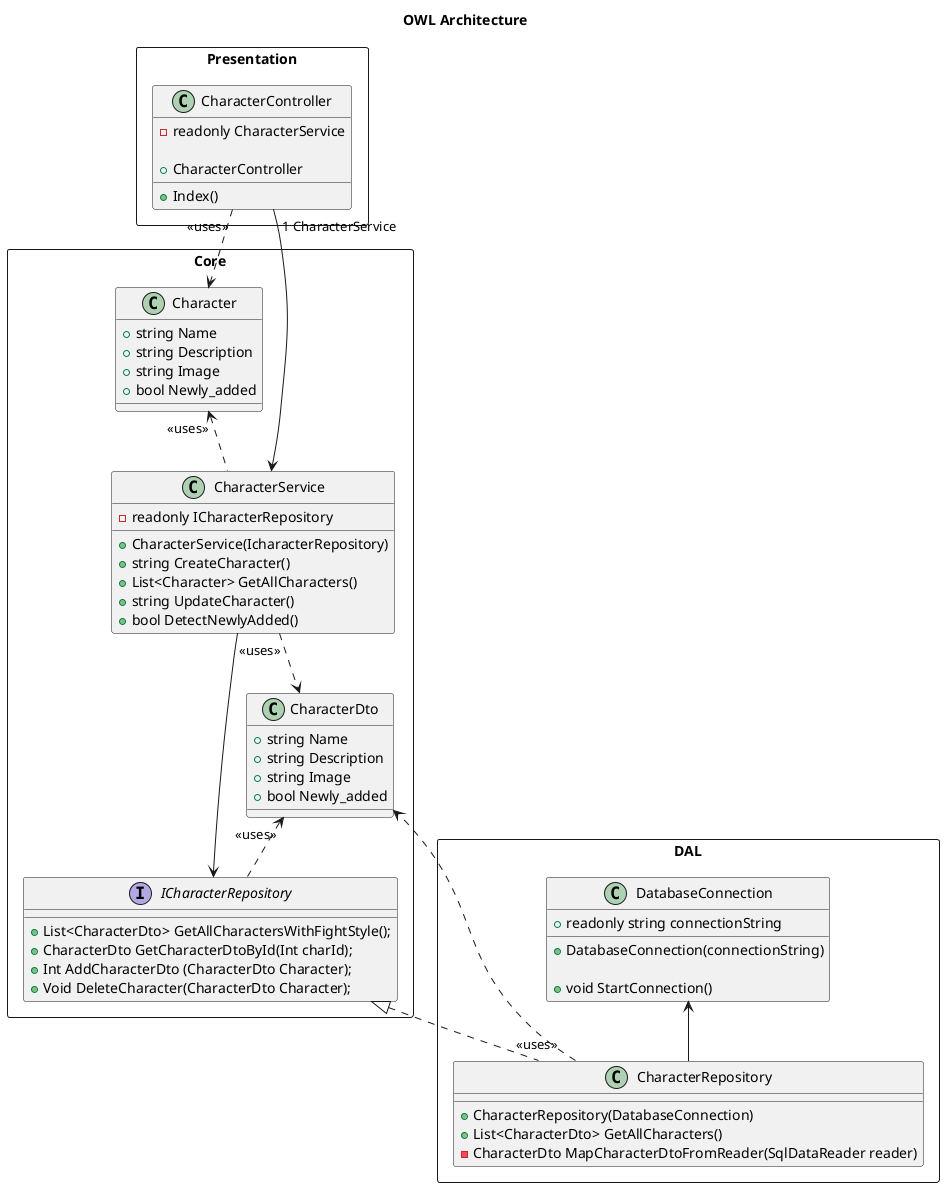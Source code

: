 @startuml OWL

title OWL Architecture

' class GamemodeDto {
'     + string Name
'     + string Description
'     + int Amount_players
' }

' class GamemodeService {
'     + GamemodeService()
'     + void Gamemode()
'     + string CreateGamemode()
'     + string GetGamemodes()
'     + string AddToGamemode()
' }
package Presentation <<Rectangle>> {
Class CharacterController {
    - readonly CharacterService

    + CharacterController
    + Index()
}
}

package Core <<Rectangle>> {
Interface ICharacterRepository {
    +  List<CharacterDto> GetAllCharactersWithFightStyle();
    + CharacterDto GetCharacterDtoById(Int charId);
    + Int AddCharacterDto (CharacterDto Character);
    + Void DeleteCharacter(CharacterDto Character);
}

class Character {
    + string Name
    + string Description
    + string Image
    + bool Newly_added
}

class CharacterDto {
    + string Name
    + string Description
    + string Image
    + bool Newly_added
}

class CharacterService {
    - readonly ICharacterRepository

    + CharacterService(IcharacterRepository)
    + string CreateCharacter()
    + List<Character> GetAllCharacters()
    + string UpdateCharacter()
    + bool DetectNewlyAdded()
}
}

package DAL <<Rectangle>> {

class DatabaseConnection {
+ readonly string connectionString
+ DatabaseConnection(connectionString)

+ void StartConnection()
}
Class CharacterRepository {
    +  CharacterRepository(DatabaseConnection)
    +  List<CharacterDto> GetAllCharacters()
    -  CharacterDto MapCharacterDtoFromReader(SqlDataReader reader)
}
}


' class FightstyleDto {
'     + string Name
'     + int Power
'     + int Speed
' }

' class FightstyleService {

'     + FightstyleService()
'     + string GetStyles()
'     + string CreateStyle()
'     + string UpdateStyle()
'     + string AddStyleToChar()
' }

' class MoveDto {
'     + string Name
'     + string Description
'     + string Image
'     + string Motion
' }

' class MoveService {

'     + MoveService()
'     + string GetMoves()
'     + string CreateMove()
'     + string UpdateMove()
'     + string AddMoveToChar()
' }

' class NewsDto {
'     + string Title
'     + string Description
'     + string Image
' }

' class NewsService {

'     + NewsService()
'     + string GetArticles()
'     + string CreateArticle()
' }

' class CategoryDto {
'     + string Name
' }

' class CategoryService {
'     + CategoryService()
'     + string GetCategories()
' }

DatabaseConnection <-- CharacterRepository

CharacterController "1 CharacterService"--> CharacterService
Character "<<uses>>"<.. CharacterService
CharacterController "<<uses>>"..> Character
CharacterService "<<uses>>"..> CharacterDto
CharacterRepository "<<uses>>"..> CharacterDto
CharacterService --> ICharacterRepository
CharacterDto "<<uses>>" <.. ICharacterRepository
ICharacterRepository  <|.. CharacterRepository

' NewsService <-- NewsDto
' CategoryService <-- CategoryDto
' FightstyleService <-- FightstyleDto
' MoveService <-- MoveDto
' GamemodeService <-- GamemodeDto

@enduml